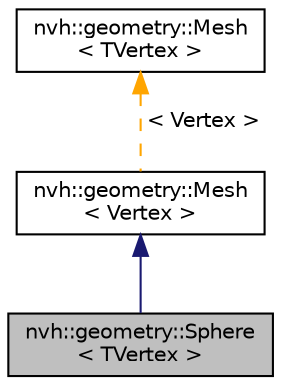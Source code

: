 digraph "nvh::geometry::Sphere&lt; TVertex &gt;"
{
 // LATEX_PDF_SIZE
  edge [fontname="Helvetica",fontsize="10",labelfontname="Helvetica",labelfontsize="10"];
  node [fontname="Helvetica",fontsize="10",shape=record];
  Node1 [label="nvh::geometry::Sphere\l\< TVertex \>",height=0.2,width=0.4,color="black", fillcolor="grey75", style="filled", fontcolor="black",tooltip=" "];
  Node2 -> Node1 [dir="back",color="midnightblue",fontsize="10",style="solid",fontname="Helvetica"];
  Node2 [label="nvh::geometry::Mesh\l\< Vertex \>",height=0.2,width=0.4,color="black", fillcolor="white", style="filled",URL="$classnvh_1_1geometry_1_1_mesh.html",tooltip=" "];
  Node3 -> Node2 [dir="back",color="orange",fontsize="10",style="dashed",label=" \< Vertex \>" ,fontname="Helvetica"];
  Node3 [label="nvh::geometry::Mesh\l\< TVertex \>",height=0.2,width=0.4,color="black", fillcolor="white", style="filled",URL="$classnvh_1_1geometry_1_1_mesh.html",tooltip=" "];
}
